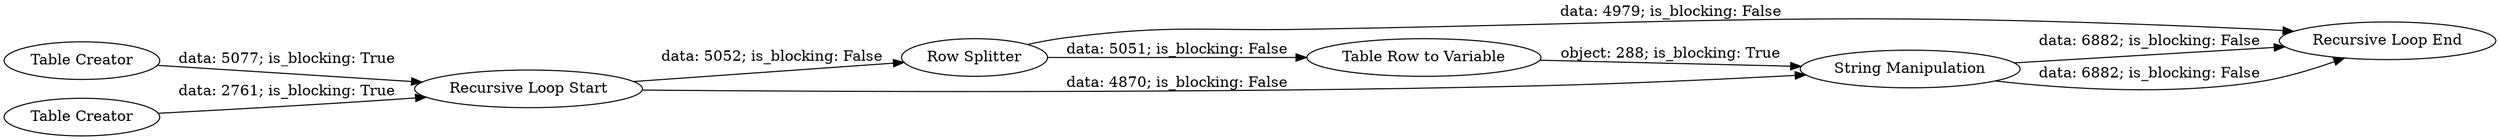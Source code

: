 digraph {
	"-6374971582215967582_5" [label="Row Splitter"]
	"-6374971582215967582_3" [label="Recursive Loop Start"]
	"-6374971582215967582_11" [label="Table Row to Variable"]
	"-6374971582215967582_1" [label="Table Creator"]
	"-6374971582215967582_4" [label="String Manipulation"]
	"-6374971582215967582_10" [label="Recursive Loop End"]
	"-6374971582215967582_2" [label="Table Creator"]
	"-6374971582215967582_5" -> "-6374971582215967582_10" [label="data: 4979; is_blocking: False"]
	"-6374971582215967582_4" -> "-6374971582215967582_10" [label="data: 6882; is_blocking: False"]
	"-6374971582215967582_4" -> "-6374971582215967582_10" [label="data: 6882; is_blocking: False"]
	"-6374971582215967582_5" -> "-6374971582215967582_11" [label="data: 5051; is_blocking: False"]
	"-6374971582215967582_3" -> "-6374971582215967582_4" [label="data: 4870; is_blocking: False"]
	"-6374971582215967582_3" -> "-6374971582215967582_5" [label="data: 5052; is_blocking: False"]
	"-6374971582215967582_11" -> "-6374971582215967582_4" [label="object: 288; is_blocking: True"]
	"-6374971582215967582_2" -> "-6374971582215967582_3" [label="data: 2761; is_blocking: True"]
	"-6374971582215967582_1" -> "-6374971582215967582_3" [label="data: 5077; is_blocking: True"]
	rankdir=LR
}
